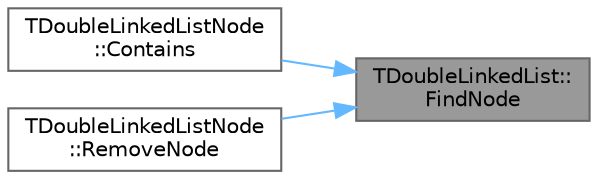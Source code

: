 digraph "TDoubleLinkedList::FindNode"
{
 // INTERACTIVE_SVG=YES
 // LATEX_PDF_SIZE
  bgcolor="transparent";
  edge [fontname=Helvetica,fontsize=10,labelfontname=Helvetica,labelfontsize=10];
  node [fontname=Helvetica,fontsize=10,shape=box,height=0.2,width=0.4];
  rankdir="RL";
  Node1 [id="Node000001",label="TDoubleLinkedList::\lFindNode",height=0.2,width=0.4,color="gray40", fillcolor="grey60", style="filled", fontcolor="black",tooltip="Finds the node corresponding to the value specified."];
  Node1 -> Node2 [id="edge1_Node000001_Node000002",dir="back",color="steelblue1",style="solid",tooltip=" "];
  Node2 [id="Node000002",label="TDoubleLinkedListNode\l::Contains",height=0.2,width=0.4,color="grey40", fillcolor="white", style="filled",URL="$d4/d9e/classTDoubleLinkedList.html#a260a6e88cc2b548b896bc99970d20341",tooltip=" "];
  Node1 -> Node3 [id="edge2_Node000001_Node000003",dir="back",color="steelblue1",style="solid",tooltip=" "];
  Node3 [id="Node000003",label="TDoubleLinkedListNode\l::RemoveNode",height=0.2,width=0.4,color="grey40", fillcolor="white", style="filled",URL="$d4/d9e/classTDoubleLinkedList.html#a1e9c30b9881a51a1e139c636c1099bb8",tooltip=" "];
}
